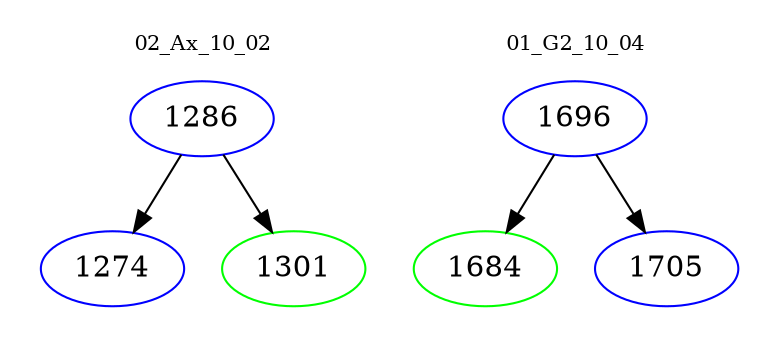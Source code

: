 digraph{
subgraph cluster_0 {
color = white
label = "02_Ax_10_02";
fontsize=10;
T0_1286 [label="1286", color="blue"]
T0_1286 -> T0_1274 [color="black"]
T0_1274 [label="1274", color="blue"]
T0_1286 -> T0_1301 [color="black"]
T0_1301 [label="1301", color="green"]
}
subgraph cluster_1 {
color = white
label = "01_G2_10_04";
fontsize=10;
T1_1696 [label="1696", color="blue"]
T1_1696 -> T1_1684 [color="black"]
T1_1684 [label="1684", color="green"]
T1_1696 -> T1_1705 [color="black"]
T1_1705 [label="1705", color="blue"]
}
}
